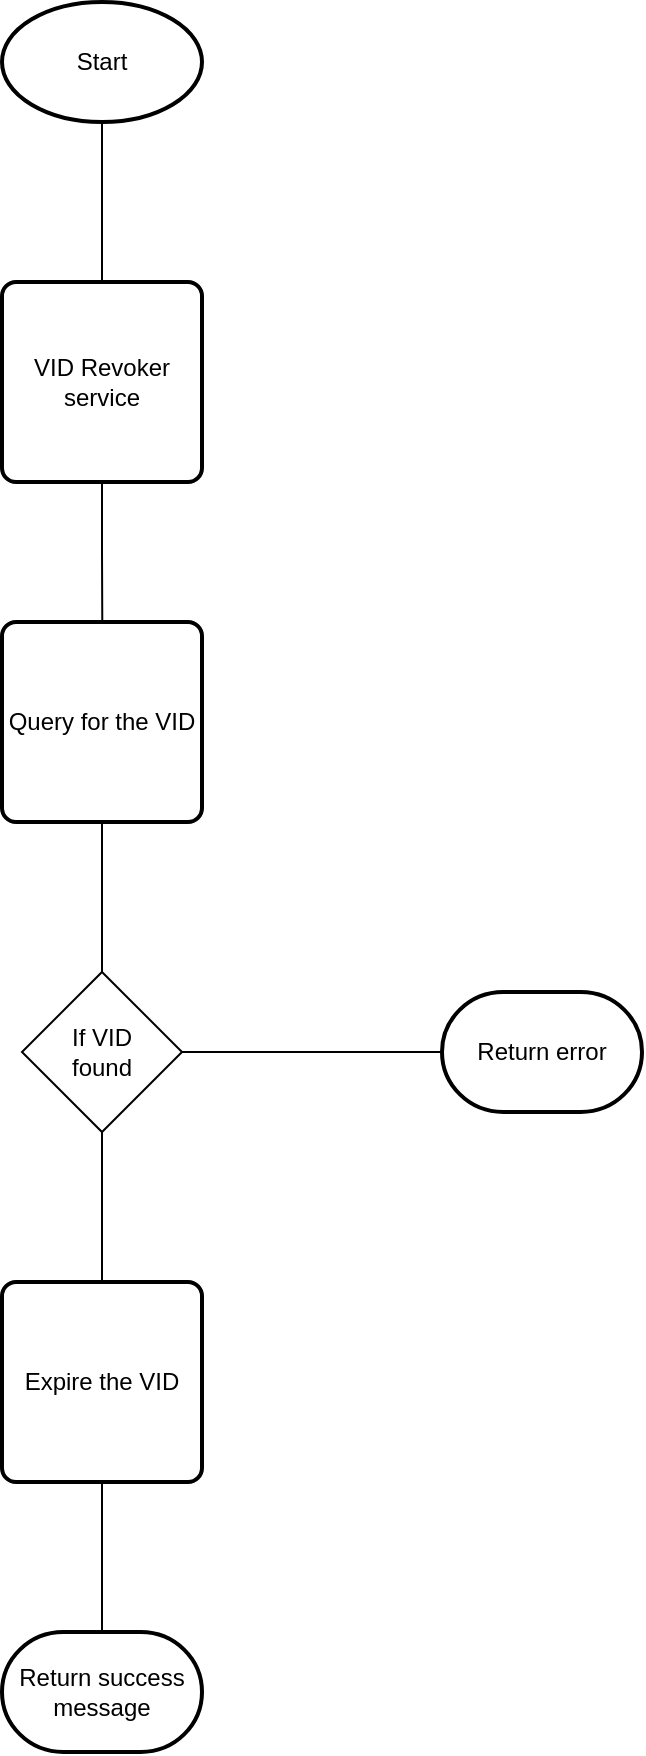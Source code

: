 <mxfile version="12.1.0" type="device" pages="1"><diagram id="dJwFx3_k7X9YvHWHNf8C" name="Page-1"><mxGraphModel dx="768" dy="483" grid="1" gridSize="10" guides="1" tooltips="1" connect="1" arrows="1" fold="1" page="1" pageScale="1" pageWidth="850" pageHeight="1100" math="0" shadow="0"><root><mxCell id="0"/><mxCell id="1" parent="0"/><mxCell id="5E5a84s2dMgMMcuLmJw7-17" style="edgeStyle=orthogonalEdgeStyle;rounded=0;orthogonalLoop=1;jettySize=auto;html=1;entryX=0.5;entryY=0;entryDx=0;entryDy=0;endArrow=none;endFill=0;" parent="1" source="5E5a84s2dMgMMcuLmJw7-1" target="5E5a84s2dMgMMcuLmJw7-2" edge="1"><mxGeometry relative="1" as="geometry"/></mxCell><mxCell id="5E5a84s2dMgMMcuLmJw7-1" value="Start" style="strokeWidth=2;html=1;shape=mxgraph.flowchart.start_1;whiteSpace=wrap;" parent="1" vertex="1"><mxGeometry x="330" y="120" width="100" height="60" as="geometry"/></mxCell><mxCell id="5E5a84s2dMgMMcuLmJw7-19" style="edgeStyle=orthogonalEdgeStyle;rounded=0;orthogonalLoop=1;jettySize=auto;html=1;entryX=0.5;entryY=0;entryDx=0;entryDy=0;entryPerimeter=0;endArrow=none;endFill=0;" parent="1" source="5E5a84s2dMgMMcuLmJw7-2" edge="1"><mxGeometry relative="1" as="geometry"><mxPoint x="380.143" y="430" as="targetPoint"/></mxGeometry></mxCell><mxCell id="5E5a84s2dMgMMcuLmJw7-2" value="VID Revoker service" style="rounded=1;whiteSpace=wrap;html=1;absoluteArcSize=1;arcSize=14;strokeWidth=2;" parent="1" vertex="1"><mxGeometry x="330" y="260" width="100" height="100" as="geometry"/></mxCell><mxCell id="8cgvDtgRq369TZ24nvYN-5" style="edgeStyle=orthogonalEdgeStyle;rounded=0;orthogonalLoop=1;jettySize=auto;html=1;entryX=0.5;entryY=0;entryDx=0;entryDy=0;endArrow=none;endFill=0;" parent="1" source="5E5a84s2dMgMMcuLmJw7-4" target="8cgvDtgRq369TZ24nvYN-2" edge="1"><mxGeometry relative="1" as="geometry"/></mxCell><mxCell id="5E5a84s2dMgMMcuLmJw7-4" value="Query for the VID" style="rounded=1;whiteSpace=wrap;html=1;absoluteArcSize=1;arcSize=14;strokeWidth=2;" parent="1" vertex="1"><mxGeometry x="330" y="430" width="100" height="100" as="geometry"/></mxCell><mxCell id="8cgvDtgRq369TZ24nvYN-4" style="edgeStyle=orthogonalEdgeStyle;rounded=0;orthogonalLoop=1;jettySize=auto;html=1;entryX=0.5;entryY=0;entryDx=0;entryDy=0;endArrow=none;endFill=0;" parent="1" source="8cgvDtgRq369TZ24nvYN-2" target="8cgvDtgRq369TZ24nvYN-3" edge="1"><mxGeometry relative="1" as="geometry"/></mxCell><mxCell id="8cgvDtgRq369TZ24nvYN-12" style="edgeStyle=orthogonalEdgeStyle;rounded=0;orthogonalLoop=1;jettySize=auto;html=1;entryX=0;entryY=0.5;entryDx=0;entryDy=0;endArrow=none;endFill=0;" parent="1" source="8cgvDtgRq369TZ24nvYN-2" edge="1"><mxGeometry relative="1" as="geometry"><mxPoint x="550" y="645" as="targetPoint"/></mxGeometry></mxCell><mxCell id="8cgvDtgRq369TZ24nvYN-2" value="If VID &lt;br&gt;found" style="rhombus;whiteSpace=wrap;html=1;" parent="1" vertex="1"><mxGeometry x="340" y="605" width="80" height="80" as="geometry"/></mxCell><mxCell id="8cgvDtgRq369TZ24nvYN-9" style="edgeStyle=orthogonalEdgeStyle;rounded=0;orthogonalLoop=1;jettySize=auto;html=1;entryX=0.5;entryY=0;entryDx=0;entryDy=0;entryPerimeter=0;endArrow=none;endFill=0;" parent="1" source="8cgvDtgRq369TZ24nvYN-3" target="8cgvDtgRq369TZ24nvYN-8" edge="1"><mxGeometry relative="1" as="geometry"/></mxCell><mxCell id="8cgvDtgRq369TZ24nvYN-3" value="Expire the VID" style="rounded=1;whiteSpace=wrap;html=1;absoluteArcSize=1;arcSize=14;strokeWidth=2;" parent="1" vertex="1"><mxGeometry x="330" y="760" width="100" height="100" as="geometry"/></mxCell><mxCell id="8cgvDtgRq369TZ24nvYN-8" value="Return success message" style="strokeWidth=2;html=1;shape=mxgraph.flowchart.terminator;whiteSpace=wrap;" parent="1" vertex="1"><mxGeometry x="330" y="935" width="100" height="60" as="geometry"/></mxCell><mxCell id="8cgvDtgRq369TZ24nvYN-10" value="Return error" style="strokeWidth=2;html=1;shape=mxgraph.flowchart.terminator;whiteSpace=wrap;" parent="1" vertex="1"><mxGeometry x="550" y="615" width="100" height="60" as="geometry"/></mxCell></root></mxGraphModel></diagram></mxfile>